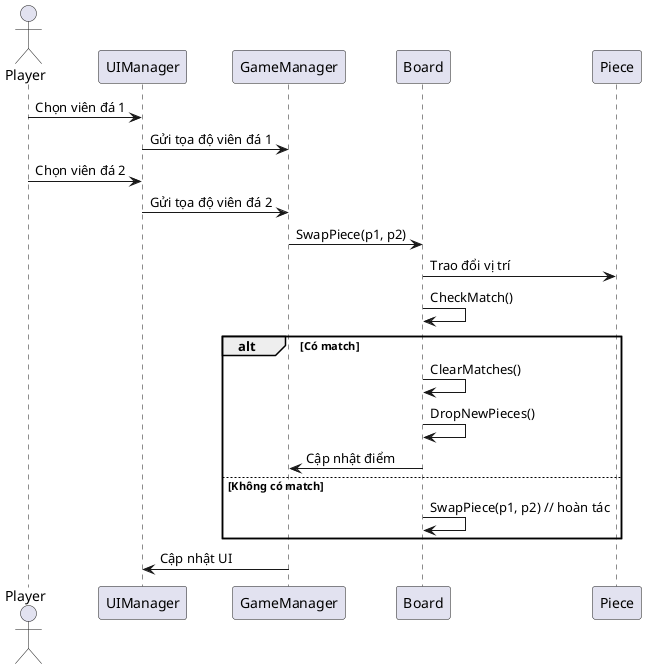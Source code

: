 @startuml
actor Player

Player -> UIManager : Chọn viên đá 1
UIManager -> GameManager : Gửi tọa độ viên đá 1
Player -> UIManager : Chọn viên đá 2
UIManager -> GameManager : Gửi tọa độ viên đá 2

GameManager -> Board : SwapPiece(p1, p2)
Board -> Piece : Trao đổi vị trí

Board -> Board : CheckMatch()
alt Có match
    Board -> Board : ClearMatches()
    Board -> Board : DropNewPieces()
    Board -> GameManager : Cập nhật điểm
else Không có match
    Board -> Board : SwapPiece(p1, p2) // hoàn tác
end

GameManager -> UIManager : Cập nhật UI

@enduml
